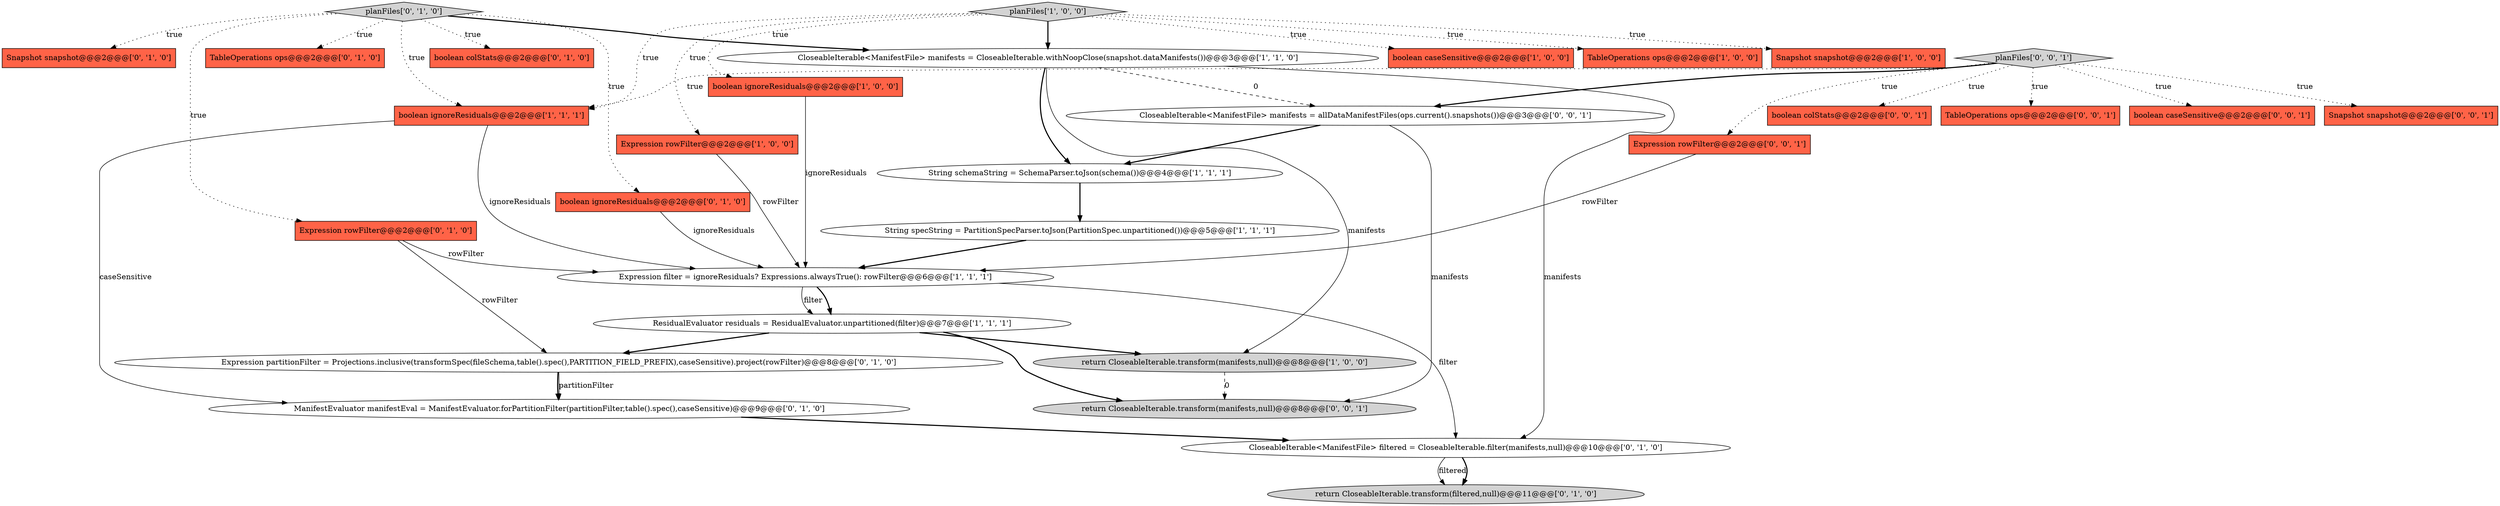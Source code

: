 digraph {
17 [style = filled, label = "Snapshot snapshot@@@2@@@['0', '1', '0']", fillcolor = tomato, shape = box image = "AAA0AAABBB2BBB"];
21 [style = filled, label = "CloseableIterable<ManifestFile> filtered = CloseableIterable.filter(manifests,null)@@@10@@@['0', '1', '0']", fillcolor = white, shape = ellipse image = "AAA1AAABBB2BBB"];
10 [style = filled, label = "boolean ignoreResiduals@@@2@@@['1', '0', '0']", fillcolor = tomato, shape = box image = "AAA0AAABBB1BBB"];
29 [style = filled, label = "planFiles['0', '0', '1']", fillcolor = lightgray, shape = diamond image = "AAA0AAABBB3BBB"];
6 [style = filled, label = "boolean caseSensitive@@@2@@@['1', '0', '0']", fillcolor = tomato, shape = box image = "AAA0AAABBB1BBB"];
26 [style = filled, label = "Snapshot snapshot@@@2@@@['0', '0', '1']", fillcolor = tomato, shape = box image = "AAA0AAABBB3BBB"];
11 [style = filled, label = "boolean ignoreResiduals@@@2@@@['1', '1', '1']", fillcolor = tomato, shape = box image = "AAA0AAABBB1BBB"];
14 [style = filled, label = "Expression rowFilter@@@2@@@['0', '1', '0']", fillcolor = tomato, shape = box image = "AAA0AAABBB2BBB"];
28 [style = filled, label = "CloseableIterable<ManifestFile> manifests = allDataManifestFiles(ops.current().snapshots())@@@3@@@['0', '0', '1']", fillcolor = white, shape = ellipse image = "AAA0AAABBB3BBB"];
27 [style = filled, label = "Expression rowFilter@@@2@@@['0', '0', '1']", fillcolor = tomato, shape = box image = "AAA0AAABBB3BBB"];
4 [style = filled, label = "ResidualEvaluator residuals = ResidualEvaluator.unpartitioned(filter)@@@7@@@['1', '1', '1']", fillcolor = white, shape = ellipse image = "AAA0AAABBB1BBB"];
2 [style = filled, label = "CloseableIterable<ManifestFile> manifests = CloseableIterable.withNoopClose(snapshot.dataManifests())@@@3@@@['1', '1', '0']", fillcolor = white, shape = ellipse image = "AAA0AAABBB1BBB"];
23 [style = filled, label = "boolean colStats@@@2@@@['0', '0', '1']", fillcolor = tomato, shape = box image = "AAA0AAABBB3BBB"];
1 [style = filled, label = "String specString = PartitionSpecParser.toJson(PartitionSpec.unpartitioned())@@@5@@@['1', '1', '1']", fillcolor = white, shape = ellipse image = "AAA0AAABBB1BBB"];
12 [style = filled, label = "return CloseableIterable.transform(manifests,null)@@@8@@@['1', '0', '0']", fillcolor = lightgray, shape = ellipse image = "AAA0AAABBB1BBB"];
3 [style = filled, label = "planFiles['1', '0', '0']", fillcolor = lightgray, shape = diamond image = "AAA0AAABBB1BBB"];
25 [style = filled, label = "TableOperations ops@@@2@@@['0', '0', '1']", fillcolor = tomato, shape = box image = "AAA0AAABBB3BBB"];
20 [style = filled, label = "Expression partitionFilter = Projections.inclusive(transformSpec(fileSchema,table().spec(),PARTITION_FIELD_PREFIX),caseSensitive).project(rowFilter)@@@8@@@['0', '1', '0']", fillcolor = white, shape = ellipse image = "AAA0AAABBB2BBB"];
7 [style = filled, label = "TableOperations ops@@@2@@@['1', '0', '0']", fillcolor = tomato, shape = box image = "AAA0AAABBB1BBB"];
16 [style = filled, label = "ManifestEvaluator manifestEval = ManifestEvaluator.forPartitionFilter(partitionFilter,table().spec(),caseSensitive)@@@9@@@['0', '1', '0']", fillcolor = white, shape = ellipse image = "AAA1AAABBB2BBB"];
19 [style = filled, label = "TableOperations ops@@@2@@@['0', '1', '0']", fillcolor = tomato, shape = box image = "AAA0AAABBB2BBB"];
9 [style = filled, label = "Expression rowFilter@@@2@@@['1', '0', '0']", fillcolor = tomato, shape = box image = "AAA0AAABBB1BBB"];
13 [style = filled, label = "return CloseableIterable.transform(filtered,null)@@@11@@@['0', '1', '0']", fillcolor = lightgray, shape = ellipse image = "AAA1AAABBB2BBB"];
30 [style = filled, label = "return CloseableIterable.transform(manifests,null)@@@8@@@['0', '0', '1']", fillcolor = lightgray, shape = ellipse image = "AAA0AAABBB3BBB"];
24 [style = filled, label = "boolean caseSensitive@@@2@@@['0', '0', '1']", fillcolor = tomato, shape = box image = "AAA0AAABBB3BBB"];
5 [style = filled, label = "Snapshot snapshot@@@2@@@['1', '0', '0']", fillcolor = tomato, shape = box image = "AAA0AAABBB1BBB"];
0 [style = filled, label = "Expression filter = ignoreResiduals? Expressions.alwaysTrue(): rowFilter@@@6@@@['1', '1', '1']", fillcolor = white, shape = ellipse image = "AAA0AAABBB1BBB"];
8 [style = filled, label = "String schemaString = SchemaParser.toJson(schema())@@@4@@@['1', '1', '1']", fillcolor = white, shape = ellipse image = "AAA0AAABBB1BBB"];
15 [style = filled, label = "planFiles['0', '1', '0']", fillcolor = lightgray, shape = diamond image = "AAA0AAABBB2BBB"];
18 [style = filled, label = "boolean ignoreResiduals@@@2@@@['0', '1', '0']", fillcolor = tomato, shape = box image = "AAA0AAABBB2BBB"];
22 [style = filled, label = "boolean colStats@@@2@@@['0', '1', '0']", fillcolor = tomato, shape = box image = "AAA0AAABBB2BBB"];
15->17 [style = dotted, label="true"];
15->19 [style = dotted, label="true"];
2->21 [style = solid, label="manifests"];
29->24 [style = dotted, label="true"];
0->4 [style = bold, label=""];
29->11 [style = dotted, label="true"];
20->16 [style = bold, label=""];
29->23 [style = dotted, label="true"];
3->2 [style = bold, label=""];
27->0 [style = solid, label="rowFilter"];
29->28 [style = bold, label=""];
20->16 [style = solid, label="partitionFilter"];
15->18 [style = dotted, label="true"];
14->0 [style = solid, label="rowFilter"];
28->8 [style = bold, label=""];
18->0 [style = solid, label="ignoreResiduals"];
15->11 [style = dotted, label="true"];
11->0 [style = solid, label="ignoreResiduals"];
29->26 [style = dotted, label="true"];
4->20 [style = bold, label=""];
15->2 [style = bold, label=""];
2->8 [style = bold, label=""];
10->0 [style = solid, label="ignoreResiduals"];
9->0 [style = solid, label="rowFilter"];
8->1 [style = bold, label=""];
3->10 [style = dotted, label="true"];
16->21 [style = bold, label=""];
14->20 [style = solid, label="rowFilter"];
28->30 [style = solid, label="manifests"];
29->27 [style = dotted, label="true"];
21->13 [style = solid, label="filtered"];
3->6 [style = dotted, label="true"];
3->11 [style = dotted, label="true"];
4->12 [style = bold, label=""];
0->4 [style = solid, label="filter"];
15->22 [style = dotted, label="true"];
3->7 [style = dotted, label="true"];
29->25 [style = dotted, label="true"];
0->21 [style = solid, label="filter"];
15->14 [style = dotted, label="true"];
2->12 [style = solid, label="manifests"];
3->5 [style = dotted, label="true"];
3->9 [style = dotted, label="true"];
4->30 [style = bold, label=""];
2->28 [style = dashed, label="0"];
11->16 [style = solid, label="caseSensitive"];
21->13 [style = bold, label=""];
1->0 [style = bold, label=""];
12->30 [style = dashed, label="0"];
}
